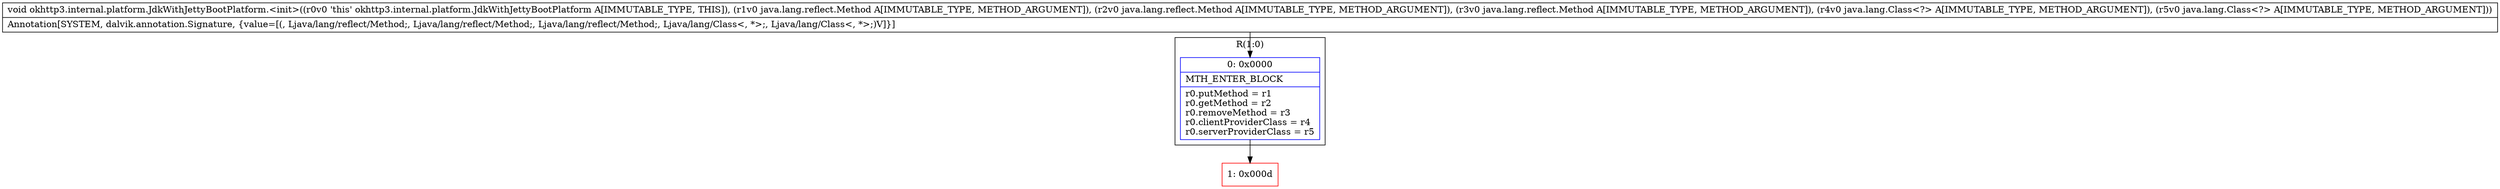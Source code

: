 digraph "CFG forokhttp3.internal.platform.JdkWithJettyBootPlatform.\<init\>(Ljava\/lang\/reflect\/Method;Ljava\/lang\/reflect\/Method;Ljava\/lang\/reflect\/Method;Ljava\/lang\/Class;Ljava\/lang\/Class;)V" {
subgraph cluster_Region_2006720115 {
label = "R(1:0)";
node [shape=record,color=blue];
Node_0 [shape=record,label="{0\:\ 0x0000|MTH_ENTER_BLOCK\l|r0.putMethod = r1\lr0.getMethod = r2\lr0.removeMethod = r3\lr0.clientProviderClass = r4\lr0.serverProviderClass = r5\l}"];
}
Node_1 [shape=record,color=red,label="{1\:\ 0x000d}"];
MethodNode[shape=record,label="{void okhttp3.internal.platform.JdkWithJettyBootPlatform.\<init\>((r0v0 'this' okhttp3.internal.platform.JdkWithJettyBootPlatform A[IMMUTABLE_TYPE, THIS]), (r1v0 java.lang.reflect.Method A[IMMUTABLE_TYPE, METHOD_ARGUMENT]), (r2v0 java.lang.reflect.Method A[IMMUTABLE_TYPE, METHOD_ARGUMENT]), (r3v0 java.lang.reflect.Method A[IMMUTABLE_TYPE, METHOD_ARGUMENT]), (r4v0 java.lang.Class\<?\> A[IMMUTABLE_TYPE, METHOD_ARGUMENT]), (r5v0 java.lang.Class\<?\> A[IMMUTABLE_TYPE, METHOD_ARGUMENT]))  | Annotation[SYSTEM, dalvik.annotation.Signature, \{value=[(, Ljava\/lang\/reflect\/Method;, Ljava\/lang\/reflect\/Method;, Ljava\/lang\/reflect\/Method;, Ljava\/lang\/Class\<, *\>;, Ljava\/lang\/Class\<, *\>;)V]\}]\l}"];
MethodNode -> Node_0;
Node_0 -> Node_1;
}

